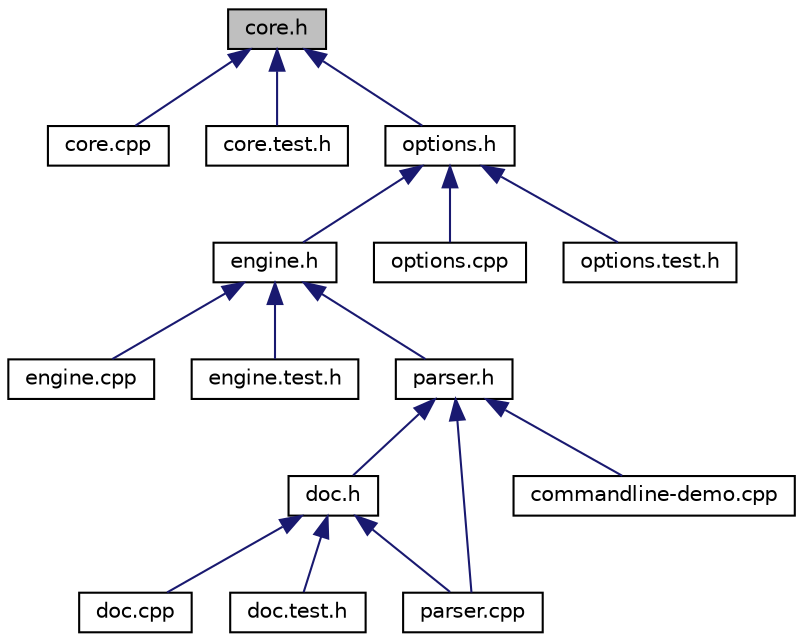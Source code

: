 digraph G
{
  edge [fontname="Helvetica",fontsize="10",labelfontname="Helvetica",labelfontsize="10"];
  node [fontname="Helvetica",fontsize="10",shape=record];
  Node1 [label="core.h",height=0.2,width=0.4,color="black", fillcolor="grey75", style="filled" fontcolor="black"];
  Node1 -> Node2 [dir="back",color="midnightblue",fontsize="10",style="solid",fontname="Helvetica"];
  Node2 [label="core.cpp",height=0.2,width=0.4,color="black", fillcolor="white", style="filled",URL="$core_8cpp.html"];
  Node1 -> Node3 [dir="back",color="midnightblue",fontsize="10",style="solid",fontname="Helvetica"];
  Node3 [label="core.test.h",height=0.2,width=0.4,color="black", fillcolor="white", style="filled",URL="$core_8test_8h.html"];
  Node1 -> Node4 [dir="back",color="midnightblue",fontsize="10",style="solid",fontname="Helvetica"];
  Node4 [label="options.h",height=0.2,width=0.4,color="black", fillcolor="white", style="filled",URL="$options_8h.html"];
  Node4 -> Node5 [dir="back",color="midnightblue",fontsize="10",style="solid",fontname="Helvetica"];
  Node5 [label="engine.h",height=0.2,width=0.4,color="black", fillcolor="white", style="filled",URL="$engine_8h.html"];
  Node5 -> Node6 [dir="back",color="midnightblue",fontsize="10",style="solid",fontname="Helvetica"];
  Node6 [label="engine.cpp",height=0.2,width=0.4,color="black", fillcolor="white", style="filled",URL="$engine_8cpp.html"];
  Node5 -> Node7 [dir="back",color="midnightblue",fontsize="10",style="solid",fontname="Helvetica"];
  Node7 [label="engine.test.h",height=0.2,width=0.4,color="black", fillcolor="white", style="filled",URL="$engine_8test_8h.html"];
  Node5 -> Node8 [dir="back",color="midnightblue",fontsize="10",style="solid",fontname="Helvetica"];
  Node8 [label="parser.h",height=0.2,width=0.4,color="black", fillcolor="white", style="filled",URL="$parser_8h.html"];
  Node8 -> Node9 [dir="back",color="midnightblue",fontsize="10",style="solid",fontname="Helvetica"];
  Node9 [label="doc.h",height=0.2,width=0.4,color="black", fillcolor="white", style="filled",URL="$doc_8h.html"];
  Node9 -> Node10 [dir="back",color="midnightblue",fontsize="10",style="solid",fontname="Helvetica"];
  Node10 [label="doc.cpp",height=0.2,width=0.4,color="black", fillcolor="white", style="filled",URL="$doc_8cpp.html"];
  Node9 -> Node11 [dir="back",color="midnightblue",fontsize="10",style="solid",fontname="Helvetica"];
  Node11 [label="doc.test.h",height=0.2,width=0.4,color="black", fillcolor="white", style="filled",URL="$doc_8test_8h.html"];
  Node9 -> Node12 [dir="back",color="midnightblue",fontsize="10",style="solid",fontname="Helvetica"];
  Node12 [label="parser.cpp",height=0.2,width=0.4,color="black", fillcolor="white", style="filled",URL="$parser_8cpp.html"];
  Node8 -> Node12 [dir="back",color="midnightblue",fontsize="10",style="solid",fontname="Helvetica"];
  Node8 -> Node13 [dir="back",color="midnightblue",fontsize="10",style="solid",fontname="Helvetica"];
  Node13 [label="commandline-demo.cpp",height=0.2,width=0.4,color="black", fillcolor="white", style="filled",URL="$commandline-demo_8cpp.html"];
  Node4 -> Node14 [dir="back",color="midnightblue",fontsize="10",style="solid",fontname="Helvetica"];
  Node14 [label="options.cpp",height=0.2,width=0.4,color="black", fillcolor="white", style="filled",URL="$options_8cpp.html"];
  Node4 -> Node15 [dir="back",color="midnightblue",fontsize="10",style="solid",fontname="Helvetica"];
  Node15 [label="options.test.h",height=0.2,width=0.4,color="black", fillcolor="white", style="filled",URL="$options_8test_8h.html"];
}
